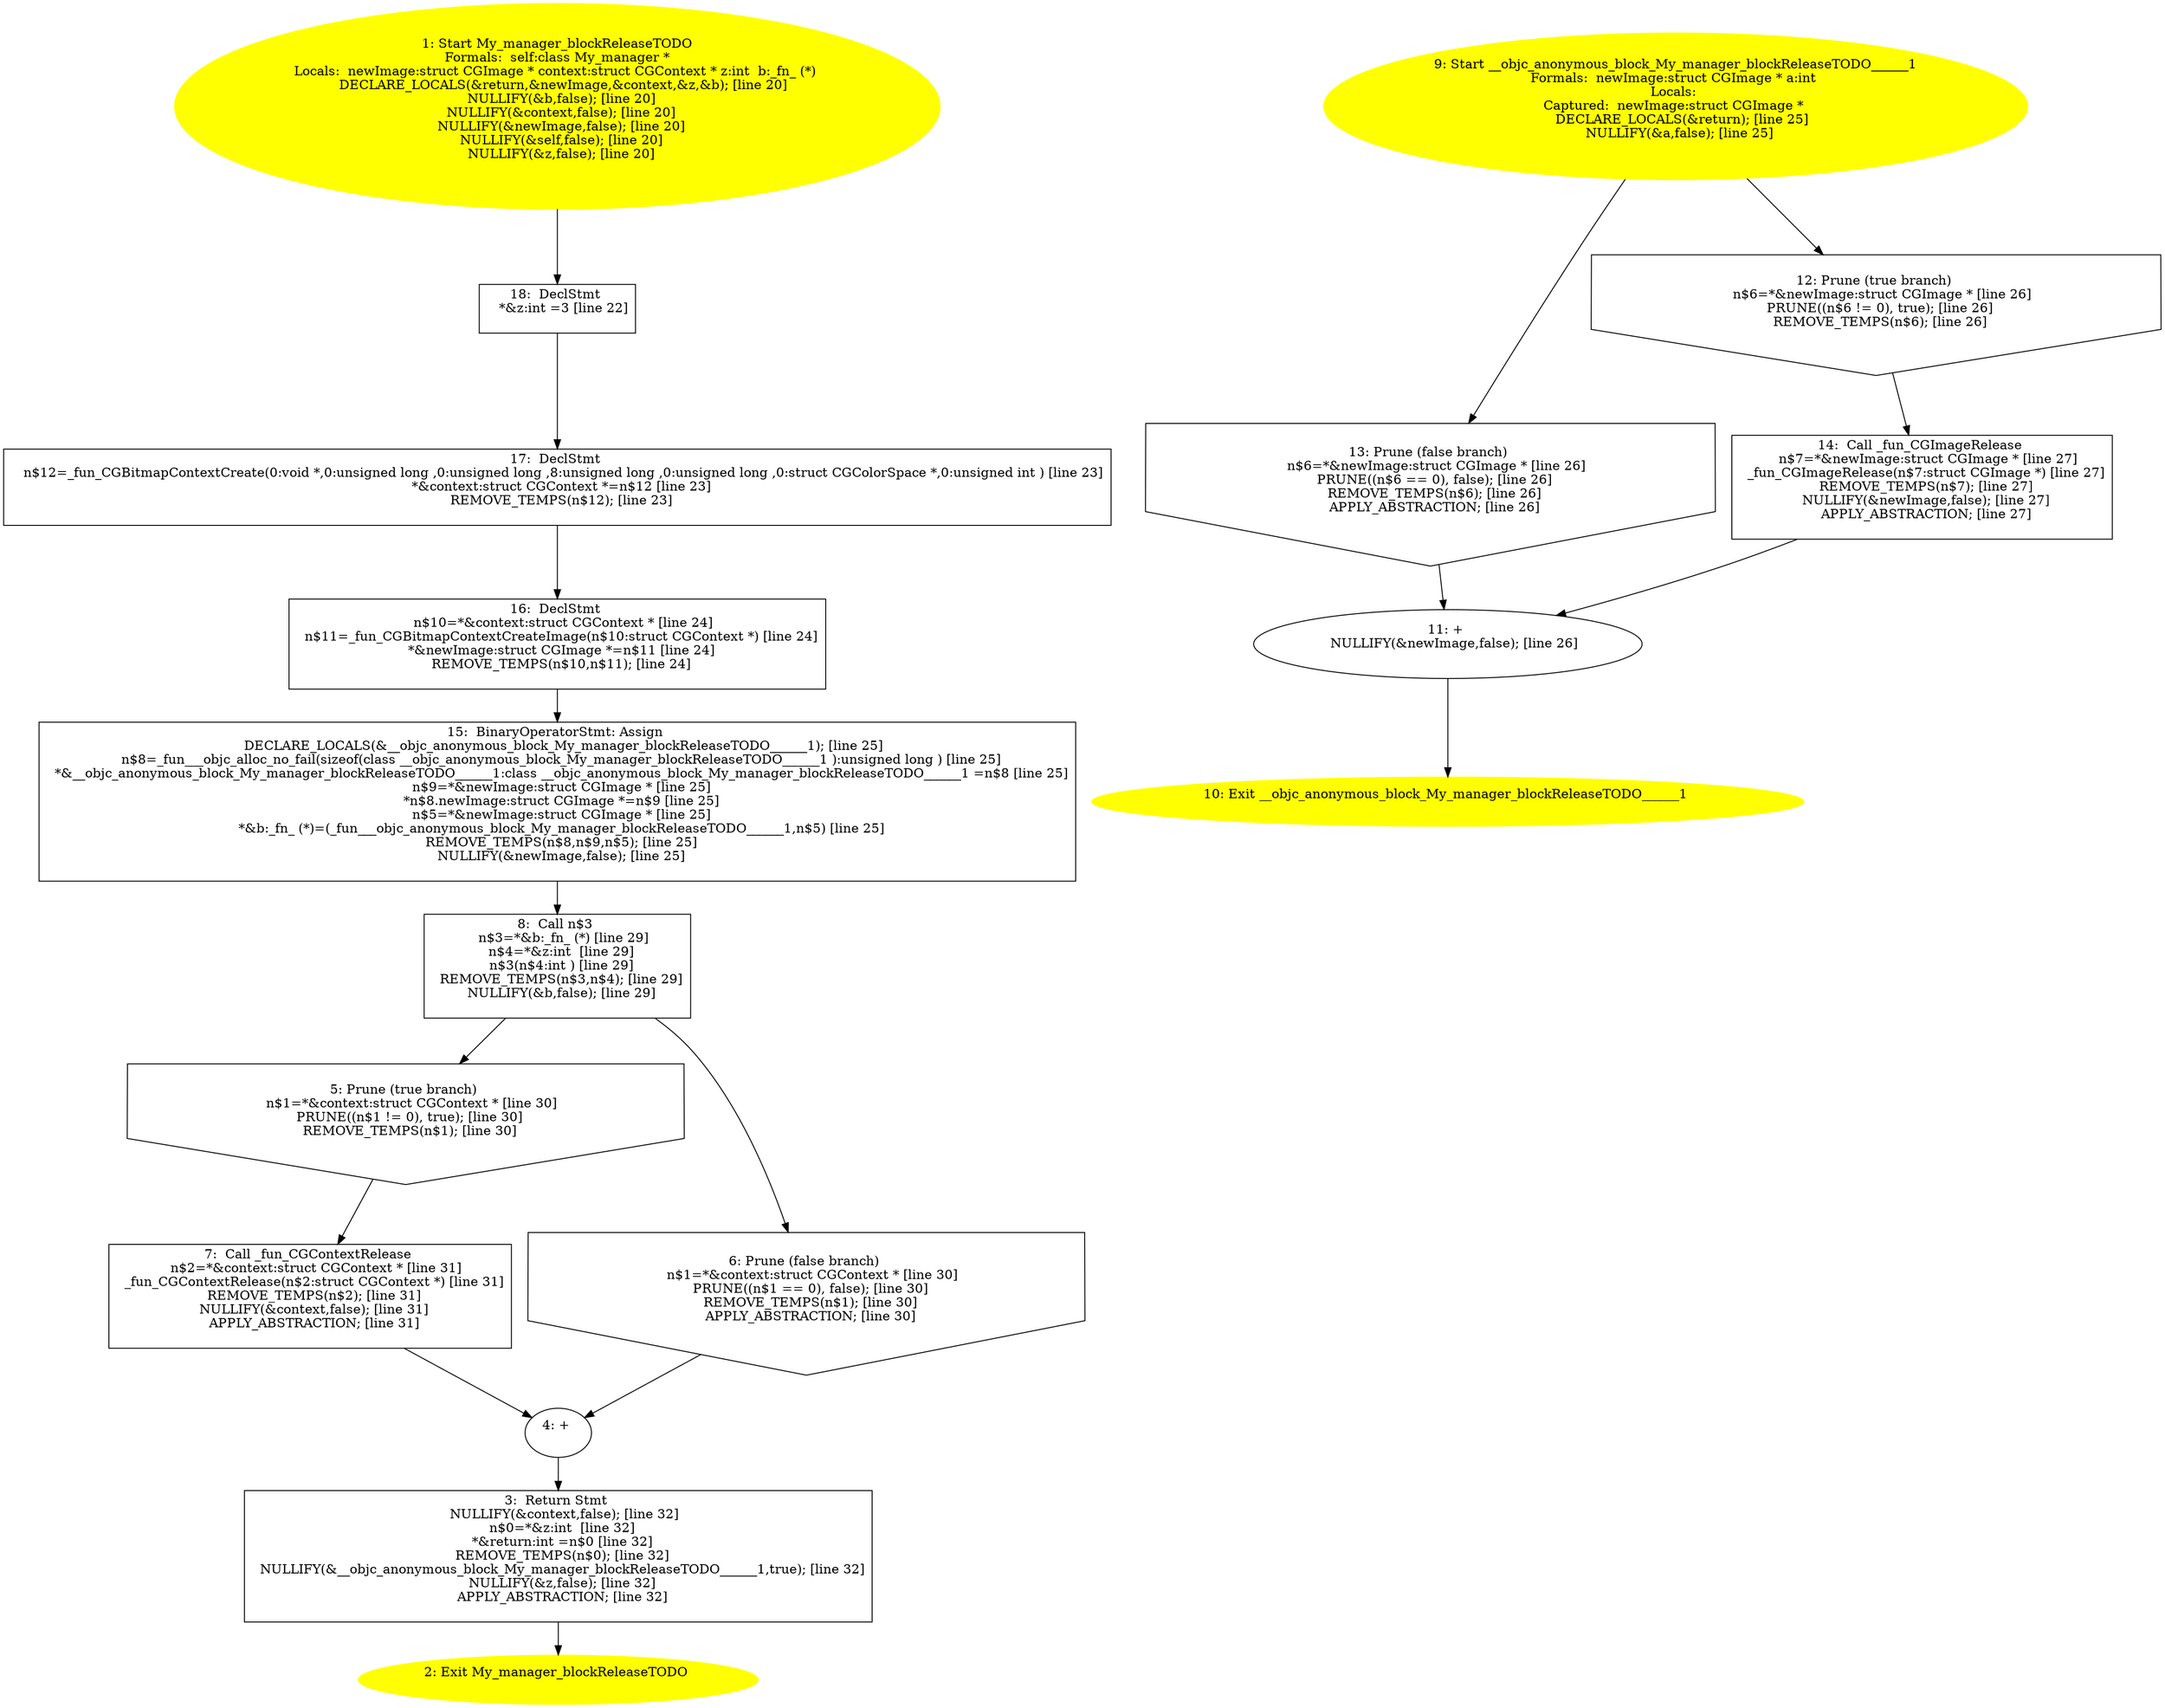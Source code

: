digraph iCFG {
18 [label="18:  DeclStmt \n   *&z:int =3 [line 22]\n " shape="box"]
	

	 18 -> 17 ;
17 [label="17:  DeclStmt \n   n$12=_fun_CGBitmapContextCreate(0:void *,0:unsigned long ,0:unsigned long ,8:unsigned long ,0:unsigned long ,0:struct CGColorSpace *,0:unsigned int ) [line 23]\n  *&context:struct CGContext *=n$12 [line 23]\n  REMOVE_TEMPS(n$12); [line 23]\n " shape="box"]
	

	 17 -> 16 ;
16 [label="16:  DeclStmt \n   n$10=*&context:struct CGContext * [line 24]\n  n$11=_fun_CGBitmapContextCreateImage(n$10:struct CGContext *) [line 24]\n  *&newImage:struct CGImage *=n$11 [line 24]\n  REMOVE_TEMPS(n$10,n$11); [line 24]\n " shape="box"]
	

	 16 -> 15 ;
15 [label="15:  BinaryOperatorStmt: Assign \n   DECLARE_LOCALS(&__objc_anonymous_block_My_manager_blockReleaseTODO______1); [line 25]\n  n$8=_fun___objc_alloc_no_fail(sizeof(class __objc_anonymous_block_My_manager_blockReleaseTODO______1 ):unsigned long ) [line 25]\n  *&__objc_anonymous_block_My_manager_blockReleaseTODO______1:class __objc_anonymous_block_My_manager_blockReleaseTODO______1 =n$8 [line 25]\n  n$9=*&newImage:struct CGImage * [line 25]\n  *n$8.newImage:struct CGImage *=n$9 [line 25]\n  n$5=*&newImage:struct CGImage * [line 25]\n  *&b:_fn_ (*)=(_fun___objc_anonymous_block_My_manager_blockReleaseTODO______1,n$5) [line 25]\n  REMOVE_TEMPS(n$8,n$9,n$5); [line 25]\n  NULLIFY(&newImage,false); [line 25]\n " shape="box"]
	

	 15 -> 8 ;
14 [label="14:  Call _fun_CGImageRelease \n   n$7=*&newImage:struct CGImage * [line 27]\n  _fun_CGImageRelease(n$7:struct CGImage *) [line 27]\n  REMOVE_TEMPS(n$7); [line 27]\n  NULLIFY(&newImage,false); [line 27]\n  APPLY_ABSTRACTION; [line 27]\n " shape="box"]
	

	 14 -> 11 ;
13 [label="13: Prune (false branch) \n   n$6=*&newImage:struct CGImage * [line 26]\n  PRUNE((n$6 == 0), false); [line 26]\n  REMOVE_TEMPS(n$6); [line 26]\n  APPLY_ABSTRACTION; [line 26]\n " shape="invhouse"]
	

	 13 -> 11 ;
12 [label="12: Prune (true branch) \n   n$6=*&newImage:struct CGImage * [line 26]\n  PRUNE((n$6 != 0), true); [line 26]\n  REMOVE_TEMPS(n$6); [line 26]\n " shape="invhouse"]
	

	 12 -> 14 ;
11 [label="11: + \n   NULLIFY(&newImage,false); [line 26]\n " ]
	

	 11 -> 10 ;
10 [label="10: Exit __objc_anonymous_block_My_manager_blockReleaseTODO______1 \n  " color=yellow style=filled]
	

9 [label="9: Start __objc_anonymous_block_My_manager_blockReleaseTODO______1\nFormals:  newImage:struct CGImage * a:int \nLocals: \nCaptured:  newImage:struct CGImage * \n   DECLARE_LOCALS(&return); [line 25]\n  NULLIFY(&a,false); [line 25]\n " color=yellow style=filled]
	

	 9 -> 12 ;
	 9 -> 13 ;
8 [label="8:  Call n$3 \n   n$3=*&b:_fn_ (*) [line 29]\n  n$4=*&z:int  [line 29]\n  n$3(n$4:int ) [line 29]\n  REMOVE_TEMPS(n$3,n$4); [line 29]\n  NULLIFY(&b,false); [line 29]\n " shape="box"]
	

	 8 -> 5 ;
	 8 -> 6 ;
7 [label="7:  Call _fun_CGContextRelease \n   n$2=*&context:struct CGContext * [line 31]\n  _fun_CGContextRelease(n$2:struct CGContext *) [line 31]\n  REMOVE_TEMPS(n$2); [line 31]\n  NULLIFY(&context,false); [line 31]\n  APPLY_ABSTRACTION; [line 31]\n " shape="box"]
	

	 7 -> 4 ;
6 [label="6: Prune (false branch) \n   n$1=*&context:struct CGContext * [line 30]\n  PRUNE((n$1 == 0), false); [line 30]\n  REMOVE_TEMPS(n$1); [line 30]\n  APPLY_ABSTRACTION; [line 30]\n " shape="invhouse"]
	

	 6 -> 4 ;
5 [label="5: Prune (true branch) \n   n$1=*&context:struct CGContext * [line 30]\n  PRUNE((n$1 != 0), true); [line 30]\n  REMOVE_TEMPS(n$1); [line 30]\n " shape="invhouse"]
	

	 5 -> 7 ;
4 [label="4: + \n  " ]
	

	 4 -> 3 ;
3 [label="3:  Return Stmt \n   NULLIFY(&context,false); [line 32]\n  n$0=*&z:int  [line 32]\n  *&return:int =n$0 [line 32]\n  REMOVE_TEMPS(n$0); [line 32]\n  NULLIFY(&__objc_anonymous_block_My_manager_blockReleaseTODO______1,true); [line 32]\n  NULLIFY(&z,false); [line 32]\n  APPLY_ABSTRACTION; [line 32]\n " shape="box"]
	

	 3 -> 2 ;
2 [label="2: Exit My_manager_blockReleaseTODO \n  " color=yellow style=filled]
	

1 [label="1: Start My_manager_blockReleaseTODO\nFormals:  self:class My_manager *\nLocals:  newImage:struct CGImage * context:struct CGContext * z:int  b:_fn_ (*) \n   DECLARE_LOCALS(&return,&newImage,&context,&z,&b); [line 20]\n  NULLIFY(&b,false); [line 20]\n  NULLIFY(&context,false); [line 20]\n  NULLIFY(&newImage,false); [line 20]\n  NULLIFY(&self,false); [line 20]\n  NULLIFY(&z,false); [line 20]\n " color=yellow style=filled]
	

	 1 -> 18 ;
}
